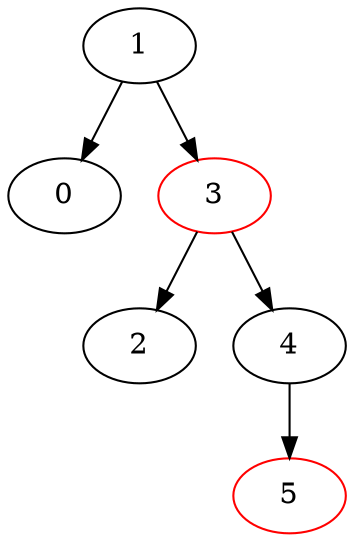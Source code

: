 digraph myGraph{
1[color=black]
0[color=black]
3[color=red]
2[color=black]
4[color=black]
5[color=red]
1->0
1->3
3->2
3->4
4->5
}
